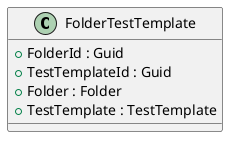 @startuml
class FolderTestTemplate {
    + FolderId : Guid
    + TestTemplateId : Guid
    + Folder : Folder
    + TestTemplate : TestTemplate
}
@enduml 